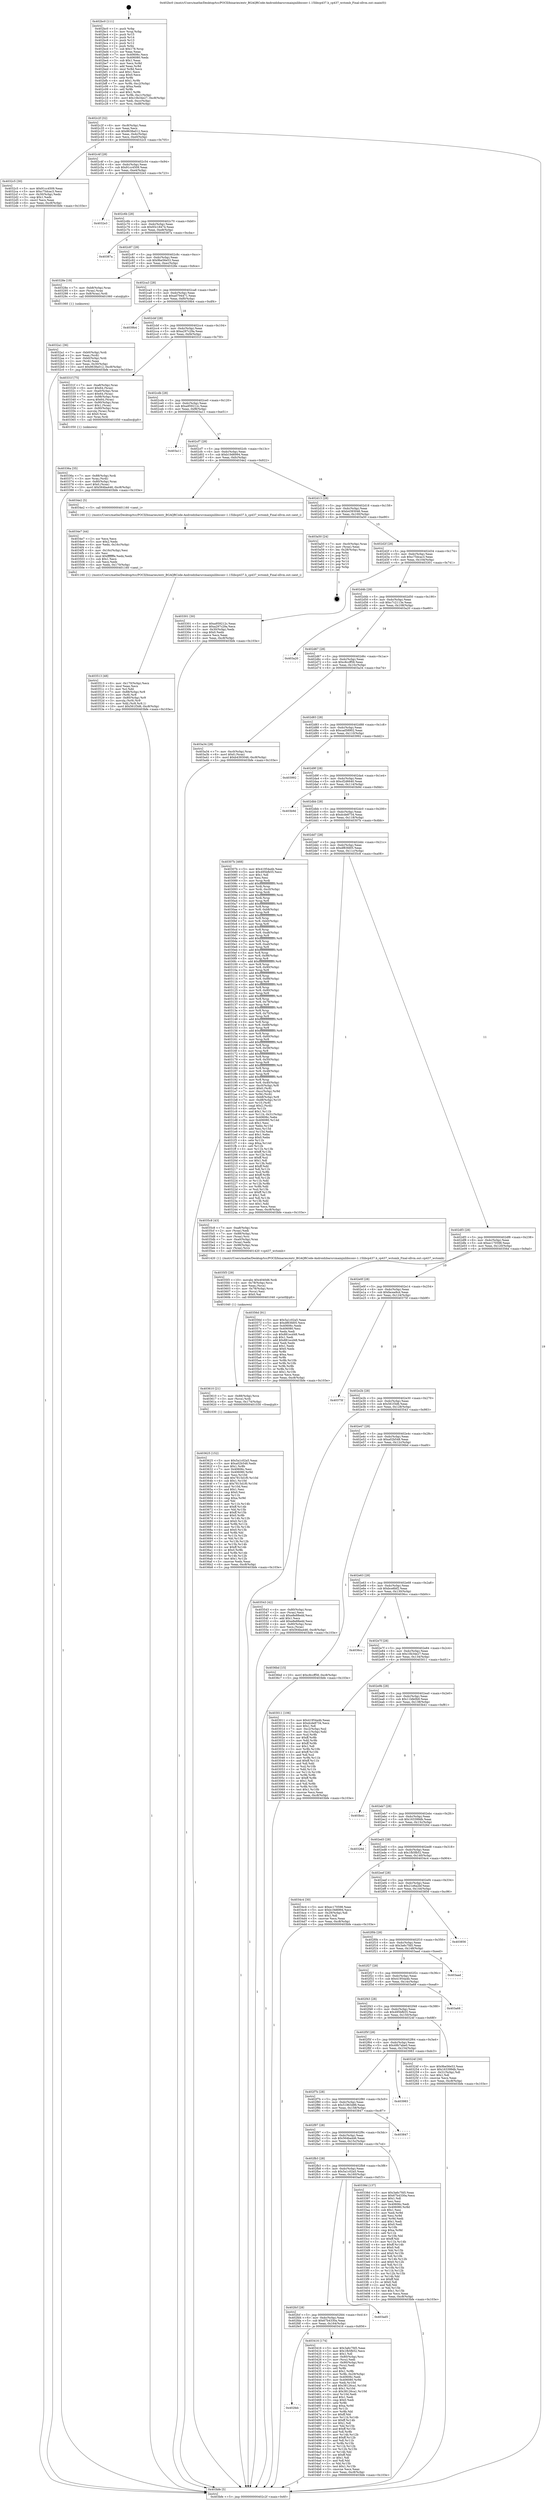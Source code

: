 digraph "0x402bc0" {
  label = "0x402bc0 (/mnt/c/Users/mathe/Desktop/tcc/POCII/binaries/extr_BGAQRCode-Androidzbarsrcmainjnilibiconv-1.15libcp437.h_cp437_wctomb_Final-ollvm.out::main(0))"
  labelloc = "t"
  node[shape=record]

  Entry [label="",width=0.3,height=0.3,shape=circle,fillcolor=black,style=filled]
  "0x402c2f" [label="{
     0x402c2f [32]\l
     | [instrs]\l
     &nbsp;&nbsp;0x402c2f \<+6\>: mov -0xc8(%rbp),%eax\l
     &nbsp;&nbsp;0x402c35 \<+2\>: mov %eax,%ecx\l
     &nbsp;&nbsp;0x402c37 \<+6\>: sub $0x8638a012,%ecx\l
     &nbsp;&nbsp;0x402c3d \<+6\>: mov %eax,-0xdc(%rbp)\l
     &nbsp;&nbsp;0x402c43 \<+6\>: mov %ecx,-0xe0(%rbp)\l
     &nbsp;&nbsp;0x402c49 \<+6\>: je 00000000004032c5 \<main+0x705\>\l
  }"]
  "0x4032c5" [label="{
     0x4032c5 [30]\l
     | [instrs]\l
     &nbsp;&nbsp;0x4032c5 \<+5\>: mov $0x91cc4509,%eax\l
     &nbsp;&nbsp;0x4032ca \<+5\>: mov $0xc75dcac3,%ecx\l
     &nbsp;&nbsp;0x4032cf \<+3\>: mov -0x30(%rbp),%edx\l
     &nbsp;&nbsp;0x4032d2 \<+3\>: cmp $0x1,%edx\l
     &nbsp;&nbsp;0x4032d5 \<+3\>: cmovl %ecx,%eax\l
     &nbsp;&nbsp;0x4032d8 \<+6\>: mov %eax,-0xc8(%rbp)\l
     &nbsp;&nbsp;0x4032de \<+5\>: jmp 0000000000403bfe \<main+0x103e\>\l
  }"]
  "0x402c4f" [label="{
     0x402c4f [28]\l
     | [instrs]\l
     &nbsp;&nbsp;0x402c4f \<+5\>: jmp 0000000000402c54 \<main+0x94\>\l
     &nbsp;&nbsp;0x402c54 \<+6\>: mov -0xdc(%rbp),%eax\l
     &nbsp;&nbsp;0x402c5a \<+5\>: sub $0x91cc4509,%eax\l
     &nbsp;&nbsp;0x402c5f \<+6\>: mov %eax,-0xe4(%rbp)\l
     &nbsp;&nbsp;0x402c65 \<+6\>: je 00000000004032e3 \<main+0x723\>\l
  }"]
  Exit [label="",width=0.3,height=0.3,shape=circle,fillcolor=black,style=filled,peripheries=2]
  "0x4032e3" [label="{
     0x4032e3\l
  }", style=dashed]
  "0x402c6b" [label="{
     0x402c6b [28]\l
     | [instrs]\l
     &nbsp;&nbsp;0x402c6b \<+5\>: jmp 0000000000402c70 \<main+0xb0\>\l
     &nbsp;&nbsp;0x402c70 \<+6\>: mov -0xdc(%rbp),%eax\l
     &nbsp;&nbsp;0x402c76 \<+5\>: sub $0x93c18474,%eax\l
     &nbsp;&nbsp;0x402c7b \<+6\>: mov %eax,-0xe8(%rbp)\l
     &nbsp;&nbsp;0x402c81 \<+6\>: je 000000000040387a \<main+0xcba\>\l
  }"]
  "0x403625" [label="{
     0x403625 [152]\l
     | [instrs]\l
     &nbsp;&nbsp;0x403625 \<+5\>: mov $0x5a1c02a5,%eax\l
     &nbsp;&nbsp;0x40362a \<+5\>: mov $0xa02b548,%edx\l
     &nbsp;&nbsp;0x40362f \<+3\>: mov $0x1,%r8b\l
     &nbsp;&nbsp;0x403632 \<+7\>: mov 0x40606c,%esi\l
     &nbsp;&nbsp;0x403639 \<+8\>: mov 0x406080,%r9d\l
     &nbsp;&nbsp;0x403641 \<+3\>: mov %esi,%r10d\l
     &nbsp;&nbsp;0x403644 \<+7\>: add $0x7815d1f0,%r10d\l
     &nbsp;&nbsp;0x40364b \<+4\>: sub $0x1,%r10d\l
     &nbsp;&nbsp;0x40364f \<+7\>: sub $0x7815d1f0,%r10d\l
     &nbsp;&nbsp;0x403656 \<+4\>: imul %r10d,%esi\l
     &nbsp;&nbsp;0x40365a \<+3\>: and $0x1,%esi\l
     &nbsp;&nbsp;0x40365d \<+3\>: cmp $0x0,%esi\l
     &nbsp;&nbsp;0x403660 \<+4\>: sete %r11b\l
     &nbsp;&nbsp;0x403664 \<+4\>: cmp $0xa,%r9d\l
     &nbsp;&nbsp;0x403668 \<+3\>: setl %bl\l
     &nbsp;&nbsp;0x40366b \<+3\>: mov %r11b,%r14b\l
     &nbsp;&nbsp;0x40366e \<+4\>: xor $0xff,%r14b\l
     &nbsp;&nbsp;0x403672 \<+3\>: mov %bl,%r15b\l
     &nbsp;&nbsp;0x403675 \<+4\>: xor $0xff,%r15b\l
     &nbsp;&nbsp;0x403679 \<+4\>: xor $0x0,%r8b\l
     &nbsp;&nbsp;0x40367d \<+3\>: mov %r14b,%r12b\l
     &nbsp;&nbsp;0x403680 \<+4\>: and $0x0,%r12b\l
     &nbsp;&nbsp;0x403684 \<+3\>: and %r8b,%r11b\l
     &nbsp;&nbsp;0x403687 \<+3\>: mov %r15b,%r13b\l
     &nbsp;&nbsp;0x40368a \<+4\>: and $0x0,%r13b\l
     &nbsp;&nbsp;0x40368e \<+3\>: and %r8b,%bl\l
     &nbsp;&nbsp;0x403691 \<+3\>: or %r11b,%r12b\l
     &nbsp;&nbsp;0x403694 \<+3\>: or %bl,%r13b\l
     &nbsp;&nbsp;0x403697 \<+3\>: xor %r13b,%r12b\l
     &nbsp;&nbsp;0x40369a \<+3\>: or %r15b,%r14b\l
     &nbsp;&nbsp;0x40369d \<+4\>: xor $0xff,%r14b\l
     &nbsp;&nbsp;0x4036a1 \<+4\>: or $0x0,%r8b\l
     &nbsp;&nbsp;0x4036a5 \<+3\>: and %r8b,%r14b\l
     &nbsp;&nbsp;0x4036a8 \<+3\>: or %r14b,%r12b\l
     &nbsp;&nbsp;0x4036ab \<+4\>: test $0x1,%r12b\l
     &nbsp;&nbsp;0x4036af \<+3\>: cmovne %edx,%eax\l
     &nbsp;&nbsp;0x4036b2 \<+6\>: mov %eax,-0xc8(%rbp)\l
     &nbsp;&nbsp;0x4036b8 \<+5\>: jmp 0000000000403bfe \<main+0x103e\>\l
  }"]
  "0x40387a" [label="{
     0x40387a\l
  }", style=dashed]
  "0x402c87" [label="{
     0x402c87 [28]\l
     | [instrs]\l
     &nbsp;&nbsp;0x402c87 \<+5\>: jmp 0000000000402c8c \<main+0xcc\>\l
     &nbsp;&nbsp;0x402c8c \<+6\>: mov -0xdc(%rbp),%eax\l
     &nbsp;&nbsp;0x402c92 \<+5\>: sub $0x9be56e53,%eax\l
     &nbsp;&nbsp;0x402c97 \<+6\>: mov %eax,-0xec(%rbp)\l
     &nbsp;&nbsp;0x402c9d \<+6\>: je 000000000040328e \<main+0x6ce\>\l
  }"]
  "0x403610" [label="{
     0x403610 [21]\l
     | [instrs]\l
     &nbsp;&nbsp;0x403610 \<+7\>: mov -0x88(%rbp),%rcx\l
     &nbsp;&nbsp;0x403617 \<+3\>: mov (%rcx),%rdi\l
     &nbsp;&nbsp;0x40361a \<+6\>: mov %eax,-0x174(%rbp)\l
     &nbsp;&nbsp;0x403620 \<+5\>: call 0000000000401030 \<free@plt\>\l
     | [calls]\l
     &nbsp;&nbsp;0x401030 \{1\} (unknown)\l
  }"]
  "0x40328e" [label="{
     0x40328e [19]\l
     | [instrs]\l
     &nbsp;&nbsp;0x40328e \<+7\>: mov -0xb8(%rbp),%rax\l
     &nbsp;&nbsp;0x403295 \<+3\>: mov (%rax),%rax\l
     &nbsp;&nbsp;0x403298 \<+4\>: mov 0x8(%rax),%rdi\l
     &nbsp;&nbsp;0x40329c \<+5\>: call 0000000000401060 \<atoi@plt\>\l
     | [calls]\l
     &nbsp;&nbsp;0x401060 \{1\} (unknown)\l
  }"]
  "0x402ca3" [label="{
     0x402ca3 [28]\l
     | [instrs]\l
     &nbsp;&nbsp;0x402ca3 \<+5\>: jmp 0000000000402ca8 \<main+0xe8\>\l
     &nbsp;&nbsp;0x402ca8 \<+6\>: mov -0xdc(%rbp),%eax\l
     &nbsp;&nbsp;0x402cae \<+5\>: sub $0xa0794471,%eax\l
     &nbsp;&nbsp;0x402cb3 \<+6\>: mov %eax,-0xf0(%rbp)\l
     &nbsp;&nbsp;0x402cb9 \<+6\>: je 00000000004039b4 \<main+0xdf4\>\l
  }"]
  "0x4035f3" [label="{
     0x4035f3 [29]\l
     | [instrs]\l
     &nbsp;&nbsp;0x4035f3 \<+10\>: movabs $0x4040d6,%rdi\l
     &nbsp;&nbsp;0x4035fd \<+4\>: mov -0x78(%rbp),%rcx\l
     &nbsp;&nbsp;0x403601 \<+2\>: mov %eax,(%rcx)\l
     &nbsp;&nbsp;0x403603 \<+4\>: mov -0x78(%rbp),%rcx\l
     &nbsp;&nbsp;0x403607 \<+2\>: mov (%rcx),%esi\l
     &nbsp;&nbsp;0x403609 \<+2\>: mov $0x0,%al\l
     &nbsp;&nbsp;0x40360b \<+5\>: call 0000000000401040 \<printf@plt\>\l
     | [calls]\l
     &nbsp;&nbsp;0x401040 \{1\} (unknown)\l
  }"]
  "0x4039b4" [label="{
     0x4039b4\l
  }", style=dashed]
  "0x402cbf" [label="{
     0x402cbf [28]\l
     | [instrs]\l
     &nbsp;&nbsp;0x402cbf \<+5\>: jmp 0000000000402cc4 \<main+0x104\>\l
     &nbsp;&nbsp;0x402cc4 \<+6\>: mov -0xdc(%rbp),%eax\l
     &nbsp;&nbsp;0x402cca \<+5\>: sub $0xa297c29a,%eax\l
     &nbsp;&nbsp;0x402ccf \<+6\>: mov %eax,-0xf4(%rbp)\l
     &nbsp;&nbsp;0x402cd5 \<+6\>: je 000000000040331f \<main+0x75f\>\l
  }"]
  "0x403513" [label="{
     0x403513 [48]\l
     | [instrs]\l
     &nbsp;&nbsp;0x403513 \<+6\>: mov -0x170(%rbp),%ecx\l
     &nbsp;&nbsp;0x403519 \<+3\>: imul %eax,%ecx\l
     &nbsp;&nbsp;0x40351c \<+3\>: mov %cl,%dil\l
     &nbsp;&nbsp;0x40351f \<+7\>: mov -0x88(%rbp),%r8\l
     &nbsp;&nbsp;0x403526 \<+3\>: mov (%r8),%r8\l
     &nbsp;&nbsp;0x403529 \<+4\>: mov -0x80(%rbp),%r9\l
     &nbsp;&nbsp;0x40352d \<+3\>: movslq (%r9),%r9\l
     &nbsp;&nbsp;0x403530 \<+4\>: mov %dil,(%r8,%r9,1)\l
     &nbsp;&nbsp;0x403534 \<+10\>: movl $0x561f3d6,-0xc8(%rbp)\l
     &nbsp;&nbsp;0x40353e \<+5\>: jmp 0000000000403bfe \<main+0x103e\>\l
  }"]
  "0x40331f" [label="{
     0x40331f [75]\l
     | [instrs]\l
     &nbsp;&nbsp;0x40331f \<+7\>: mov -0xa8(%rbp),%rax\l
     &nbsp;&nbsp;0x403326 \<+6\>: movl $0x64,(%rax)\l
     &nbsp;&nbsp;0x40332c \<+7\>: mov -0xa0(%rbp),%rax\l
     &nbsp;&nbsp;0x403333 \<+6\>: movl $0x64,(%rax)\l
     &nbsp;&nbsp;0x403339 \<+7\>: mov -0x98(%rbp),%rax\l
     &nbsp;&nbsp;0x403340 \<+7\>: movq $0x64,(%rax)\l
     &nbsp;&nbsp;0x403347 \<+7\>: mov -0x90(%rbp),%rax\l
     &nbsp;&nbsp;0x40334e \<+6\>: movl $0x1,(%rax)\l
     &nbsp;&nbsp;0x403354 \<+7\>: mov -0x90(%rbp),%rax\l
     &nbsp;&nbsp;0x40335b \<+3\>: movslq (%rax),%rax\l
     &nbsp;&nbsp;0x40335e \<+4\>: shl $0x0,%rax\l
     &nbsp;&nbsp;0x403362 \<+3\>: mov %rax,%rdi\l
     &nbsp;&nbsp;0x403365 \<+5\>: call 0000000000401050 \<malloc@plt\>\l
     | [calls]\l
     &nbsp;&nbsp;0x401050 \{1\} (unknown)\l
  }"]
  "0x402cdb" [label="{
     0x402cdb [28]\l
     | [instrs]\l
     &nbsp;&nbsp;0x402cdb \<+5\>: jmp 0000000000402ce0 \<main+0x120\>\l
     &nbsp;&nbsp;0x402ce0 \<+6\>: mov -0xdc(%rbp),%eax\l
     &nbsp;&nbsp;0x402ce6 \<+5\>: sub $0xa959212c,%eax\l
     &nbsp;&nbsp;0x402ceb \<+6\>: mov %eax,-0xf8(%rbp)\l
     &nbsp;&nbsp;0x402cf1 \<+6\>: je 0000000000403a11 \<main+0xe51\>\l
  }"]
  "0x4034e7" [label="{
     0x4034e7 [44]\l
     | [instrs]\l
     &nbsp;&nbsp;0x4034e7 \<+2\>: xor %ecx,%ecx\l
     &nbsp;&nbsp;0x4034e9 \<+5\>: mov $0x2,%edx\l
     &nbsp;&nbsp;0x4034ee \<+6\>: mov %edx,-0x16c(%rbp)\l
     &nbsp;&nbsp;0x4034f4 \<+1\>: cltd\l
     &nbsp;&nbsp;0x4034f5 \<+6\>: mov -0x16c(%rbp),%esi\l
     &nbsp;&nbsp;0x4034fb \<+2\>: idiv %esi\l
     &nbsp;&nbsp;0x4034fd \<+6\>: imul $0xfffffffe,%edx,%edx\l
     &nbsp;&nbsp;0x403503 \<+3\>: sub $0x1,%ecx\l
     &nbsp;&nbsp;0x403506 \<+2\>: sub %ecx,%edx\l
     &nbsp;&nbsp;0x403508 \<+6\>: mov %edx,-0x170(%rbp)\l
     &nbsp;&nbsp;0x40350e \<+5\>: call 0000000000401160 \<next_i\>\l
     | [calls]\l
     &nbsp;&nbsp;0x401160 \{1\} (/mnt/c/Users/mathe/Desktop/tcc/POCII/binaries/extr_BGAQRCode-Androidzbarsrcmainjnilibiconv-1.15libcp437.h_cp437_wctomb_Final-ollvm.out::next_i)\l
  }"]
  "0x403a11" [label="{
     0x403a11\l
  }", style=dashed]
  "0x402cf7" [label="{
     0x402cf7 [28]\l
     | [instrs]\l
     &nbsp;&nbsp;0x402cf7 \<+5\>: jmp 0000000000402cfc \<main+0x13c\>\l
     &nbsp;&nbsp;0x402cfc \<+6\>: mov -0xdc(%rbp),%eax\l
     &nbsp;&nbsp;0x402d02 \<+5\>: sub $0xb19d6994,%eax\l
     &nbsp;&nbsp;0x402d07 \<+6\>: mov %eax,-0xfc(%rbp)\l
     &nbsp;&nbsp;0x402d0d \<+6\>: je 00000000004034e2 \<main+0x922\>\l
  }"]
  "0x402feb" [label="{
     0x402feb\l
  }", style=dashed]
  "0x4034e2" [label="{
     0x4034e2 [5]\l
     | [instrs]\l
     &nbsp;&nbsp;0x4034e2 \<+5\>: call 0000000000401160 \<next_i\>\l
     | [calls]\l
     &nbsp;&nbsp;0x401160 \{1\} (/mnt/c/Users/mathe/Desktop/tcc/POCII/binaries/extr_BGAQRCode-Androidzbarsrcmainjnilibiconv-1.15libcp437.h_cp437_wctomb_Final-ollvm.out::next_i)\l
  }"]
  "0x402d13" [label="{
     0x402d13 [28]\l
     | [instrs]\l
     &nbsp;&nbsp;0x402d13 \<+5\>: jmp 0000000000402d18 \<main+0x158\>\l
     &nbsp;&nbsp;0x402d18 \<+6\>: mov -0xdc(%rbp),%eax\l
     &nbsp;&nbsp;0x402d1e \<+5\>: sub $0xb4393046,%eax\l
     &nbsp;&nbsp;0x402d23 \<+6\>: mov %eax,-0x100(%rbp)\l
     &nbsp;&nbsp;0x402d29 \<+6\>: je 0000000000403a50 \<main+0xe90\>\l
  }"]
  "0x403416" [label="{
     0x403416 [174]\l
     | [instrs]\l
     &nbsp;&nbsp;0x403416 \<+5\>: mov $0x3a6c7fd5,%eax\l
     &nbsp;&nbsp;0x40341b \<+5\>: mov $0x1fb5fb52,%ecx\l
     &nbsp;&nbsp;0x403420 \<+2\>: mov $0x1,%dl\l
     &nbsp;&nbsp;0x403422 \<+4\>: mov -0x80(%rbp),%rsi\l
     &nbsp;&nbsp;0x403426 \<+2\>: mov (%rsi),%edi\l
     &nbsp;&nbsp;0x403428 \<+7\>: mov -0x90(%rbp),%rsi\l
     &nbsp;&nbsp;0x40342f \<+2\>: cmp (%rsi),%edi\l
     &nbsp;&nbsp;0x403431 \<+4\>: setl %r8b\l
     &nbsp;&nbsp;0x403435 \<+4\>: and $0x1,%r8b\l
     &nbsp;&nbsp;0x403439 \<+4\>: mov %r8b,-0x29(%rbp)\l
     &nbsp;&nbsp;0x40343d \<+7\>: mov 0x40606c,%edi\l
     &nbsp;&nbsp;0x403444 \<+8\>: mov 0x406080,%r9d\l
     &nbsp;&nbsp;0x40344c \<+3\>: mov %edi,%r10d\l
     &nbsp;&nbsp;0x40344f \<+7\>: add $0x38126ca1,%r10d\l
     &nbsp;&nbsp;0x403456 \<+4\>: sub $0x1,%r10d\l
     &nbsp;&nbsp;0x40345a \<+7\>: sub $0x38126ca1,%r10d\l
     &nbsp;&nbsp;0x403461 \<+4\>: imul %r10d,%edi\l
     &nbsp;&nbsp;0x403465 \<+3\>: and $0x1,%edi\l
     &nbsp;&nbsp;0x403468 \<+3\>: cmp $0x0,%edi\l
     &nbsp;&nbsp;0x40346b \<+4\>: sete %r8b\l
     &nbsp;&nbsp;0x40346f \<+4\>: cmp $0xa,%r9d\l
     &nbsp;&nbsp;0x403473 \<+4\>: setl %r11b\l
     &nbsp;&nbsp;0x403477 \<+3\>: mov %r8b,%bl\l
     &nbsp;&nbsp;0x40347a \<+3\>: xor $0xff,%bl\l
     &nbsp;&nbsp;0x40347d \<+3\>: mov %r11b,%r14b\l
     &nbsp;&nbsp;0x403480 \<+4\>: xor $0xff,%r14b\l
     &nbsp;&nbsp;0x403484 \<+3\>: xor $0x1,%dl\l
     &nbsp;&nbsp;0x403487 \<+3\>: mov %bl,%r15b\l
     &nbsp;&nbsp;0x40348a \<+4\>: and $0xff,%r15b\l
     &nbsp;&nbsp;0x40348e \<+3\>: and %dl,%r8b\l
     &nbsp;&nbsp;0x403491 \<+3\>: mov %r14b,%r12b\l
     &nbsp;&nbsp;0x403494 \<+4\>: and $0xff,%r12b\l
     &nbsp;&nbsp;0x403498 \<+3\>: and %dl,%r11b\l
     &nbsp;&nbsp;0x40349b \<+3\>: or %r8b,%r15b\l
     &nbsp;&nbsp;0x40349e \<+3\>: or %r11b,%r12b\l
     &nbsp;&nbsp;0x4034a1 \<+3\>: xor %r12b,%r15b\l
     &nbsp;&nbsp;0x4034a4 \<+3\>: or %r14b,%bl\l
     &nbsp;&nbsp;0x4034a7 \<+3\>: xor $0xff,%bl\l
     &nbsp;&nbsp;0x4034aa \<+3\>: or $0x1,%dl\l
     &nbsp;&nbsp;0x4034ad \<+2\>: and %dl,%bl\l
     &nbsp;&nbsp;0x4034af \<+3\>: or %bl,%r15b\l
     &nbsp;&nbsp;0x4034b2 \<+4\>: test $0x1,%r15b\l
     &nbsp;&nbsp;0x4034b6 \<+3\>: cmovne %ecx,%eax\l
     &nbsp;&nbsp;0x4034b9 \<+6\>: mov %eax,-0xc8(%rbp)\l
     &nbsp;&nbsp;0x4034bf \<+5\>: jmp 0000000000403bfe \<main+0x103e\>\l
  }"]
  "0x403a50" [label="{
     0x403a50 [24]\l
     | [instrs]\l
     &nbsp;&nbsp;0x403a50 \<+7\>: mov -0xc0(%rbp),%rax\l
     &nbsp;&nbsp;0x403a57 \<+2\>: mov (%rax),%eax\l
     &nbsp;&nbsp;0x403a59 \<+4\>: lea -0x28(%rbp),%rsp\l
     &nbsp;&nbsp;0x403a5d \<+1\>: pop %rbx\l
     &nbsp;&nbsp;0x403a5e \<+2\>: pop %r12\l
     &nbsp;&nbsp;0x403a60 \<+2\>: pop %r13\l
     &nbsp;&nbsp;0x403a62 \<+2\>: pop %r14\l
     &nbsp;&nbsp;0x403a64 \<+2\>: pop %r15\l
     &nbsp;&nbsp;0x403a66 \<+1\>: pop %rbp\l
     &nbsp;&nbsp;0x403a67 \<+1\>: ret\l
  }"]
  "0x402d2f" [label="{
     0x402d2f [28]\l
     | [instrs]\l
     &nbsp;&nbsp;0x402d2f \<+5\>: jmp 0000000000402d34 \<main+0x174\>\l
     &nbsp;&nbsp;0x402d34 \<+6\>: mov -0xdc(%rbp),%eax\l
     &nbsp;&nbsp;0x402d3a \<+5\>: sub $0xc75dcac3,%eax\l
     &nbsp;&nbsp;0x402d3f \<+6\>: mov %eax,-0x104(%rbp)\l
     &nbsp;&nbsp;0x402d45 \<+6\>: je 0000000000403301 \<main+0x741\>\l
  }"]
  "0x402fcf" [label="{
     0x402fcf [28]\l
     | [instrs]\l
     &nbsp;&nbsp;0x402fcf \<+5\>: jmp 0000000000402fd4 \<main+0x414\>\l
     &nbsp;&nbsp;0x402fd4 \<+6\>: mov -0xdc(%rbp),%eax\l
     &nbsp;&nbsp;0x402fda \<+5\>: sub $0x67b4330a,%eax\l
     &nbsp;&nbsp;0x402fdf \<+6\>: mov %eax,-0x164(%rbp)\l
     &nbsp;&nbsp;0x402fe5 \<+6\>: je 0000000000403416 \<main+0x856\>\l
  }"]
  "0x403301" [label="{
     0x403301 [30]\l
     | [instrs]\l
     &nbsp;&nbsp;0x403301 \<+5\>: mov $0xa959212c,%eax\l
     &nbsp;&nbsp;0x403306 \<+5\>: mov $0xa297c29a,%ecx\l
     &nbsp;&nbsp;0x40330b \<+3\>: mov -0x30(%rbp),%edx\l
     &nbsp;&nbsp;0x40330e \<+3\>: cmp $0x0,%edx\l
     &nbsp;&nbsp;0x403311 \<+3\>: cmove %ecx,%eax\l
     &nbsp;&nbsp;0x403314 \<+6\>: mov %eax,-0xc8(%rbp)\l
     &nbsp;&nbsp;0x40331a \<+5\>: jmp 0000000000403bfe \<main+0x103e\>\l
  }"]
  "0x402d4b" [label="{
     0x402d4b [28]\l
     | [instrs]\l
     &nbsp;&nbsp;0x402d4b \<+5\>: jmp 0000000000402d50 \<main+0x190\>\l
     &nbsp;&nbsp;0x402d50 \<+6\>: mov -0xdc(%rbp),%eax\l
     &nbsp;&nbsp;0x402d56 \<+5\>: sub $0xc7c2113e,%eax\l
     &nbsp;&nbsp;0x402d5b \<+6\>: mov %eax,-0x108(%rbp)\l
     &nbsp;&nbsp;0x402d61 \<+6\>: je 0000000000403a20 \<main+0xe60\>\l
  }"]
  "0x403ad5" [label="{
     0x403ad5\l
  }", style=dashed]
  "0x403a20" [label="{
     0x403a20\l
  }", style=dashed]
  "0x402d67" [label="{
     0x402d67 [28]\l
     | [instrs]\l
     &nbsp;&nbsp;0x402d67 \<+5\>: jmp 0000000000402d6c \<main+0x1ac\>\l
     &nbsp;&nbsp;0x402d6c \<+6\>: mov -0xdc(%rbp),%eax\l
     &nbsp;&nbsp;0x402d72 \<+5\>: sub $0xc8ccff58,%eax\l
     &nbsp;&nbsp;0x402d77 \<+6\>: mov %eax,-0x10c(%rbp)\l
     &nbsp;&nbsp;0x402d7d \<+6\>: je 0000000000403a34 \<main+0xe74\>\l
  }"]
  "0x402fb3" [label="{
     0x402fb3 [28]\l
     | [instrs]\l
     &nbsp;&nbsp;0x402fb3 \<+5\>: jmp 0000000000402fb8 \<main+0x3f8\>\l
     &nbsp;&nbsp;0x402fb8 \<+6\>: mov -0xdc(%rbp),%eax\l
     &nbsp;&nbsp;0x402fbe \<+5\>: sub $0x5a1c02a5,%eax\l
     &nbsp;&nbsp;0x402fc3 \<+6\>: mov %eax,-0x160(%rbp)\l
     &nbsp;&nbsp;0x402fc9 \<+6\>: je 0000000000403ad5 \<main+0xf15\>\l
  }"]
  "0x403a34" [label="{
     0x403a34 [28]\l
     | [instrs]\l
     &nbsp;&nbsp;0x403a34 \<+7\>: mov -0xc0(%rbp),%rax\l
     &nbsp;&nbsp;0x403a3b \<+6\>: movl $0x0,(%rax)\l
     &nbsp;&nbsp;0x403a41 \<+10\>: movl $0xb4393046,-0xc8(%rbp)\l
     &nbsp;&nbsp;0x403a4b \<+5\>: jmp 0000000000403bfe \<main+0x103e\>\l
  }"]
  "0x402d83" [label="{
     0x402d83 [28]\l
     | [instrs]\l
     &nbsp;&nbsp;0x402d83 \<+5\>: jmp 0000000000402d88 \<main+0x1c8\>\l
     &nbsp;&nbsp;0x402d88 \<+6\>: mov -0xdc(%rbp),%eax\l
     &nbsp;&nbsp;0x402d8e \<+5\>: sub $0xcad58902,%eax\l
     &nbsp;&nbsp;0x402d93 \<+6\>: mov %eax,-0x110(%rbp)\l
     &nbsp;&nbsp;0x402d99 \<+6\>: je 0000000000403992 \<main+0xdd2\>\l
  }"]
  "0x40338d" [label="{
     0x40338d [137]\l
     | [instrs]\l
     &nbsp;&nbsp;0x40338d \<+5\>: mov $0x3a6c7fd5,%eax\l
     &nbsp;&nbsp;0x403392 \<+5\>: mov $0x67b4330a,%ecx\l
     &nbsp;&nbsp;0x403397 \<+2\>: mov $0x1,%dl\l
     &nbsp;&nbsp;0x403399 \<+2\>: xor %esi,%esi\l
     &nbsp;&nbsp;0x40339b \<+7\>: mov 0x40606c,%edi\l
     &nbsp;&nbsp;0x4033a2 \<+8\>: mov 0x406080,%r8d\l
     &nbsp;&nbsp;0x4033aa \<+3\>: sub $0x1,%esi\l
     &nbsp;&nbsp;0x4033ad \<+3\>: mov %edi,%r9d\l
     &nbsp;&nbsp;0x4033b0 \<+3\>: add %esi,%r9d\l
     &nbsp;&nbsp;0x4033b3 \<+4\>: imul %r9d,%edi\l
     &nbsp;&nbsp;0x4033b7 \<+3\>: and $0x1,%edi\l
     &nbsp;&nbsp;0x4033ba \<+3\>: cmp $0x0,%edi\l
     &nbsp;&nbsp;0x4033bd \<+4\>: sete %r10b\l
     &nbsp;&nbsp;0x4033c1 \<+4\>: cmp $0xa,%r8d\l
     &nbsp;&nbsp;0x4033c5 \<+4\>: setl %r11b\l
     &nbsp;&nbsp;0x4033c9 \<+3\>: mov %r10b,%bl\l
     &nbsp;&nbsp;0x4033cc \<+3\>: xor $0xff,%bl\l
     &nbsp;&nbsp;0x4033cf \<+3\>: mov %r11b,%r14b\l
     &nbsp;&nbsp;0x4033d2 \<+4\>: xor $0xff,%r14b\l
     &nbsp;&nbsp;0x4033d6 \<+3\>: xor $0x0,%dl\l
     &nbsp;&nbsp;0x4033d9 \<+3\>: mov %bl,%r15b\l
     &nbsp;&nbsp;0x4033dc \<+4\>: and $0x0,%r15b\l
     &nbsp;&nbsp;0x4033e0 \<+3\>: and %dl,%r10b\l
     &nbsp;&nbsp;0x4033e3 \<+3\>: mov %r14b,%r12b\l
     &nbsp;&nbsp;0x4033e6 \<+4\>: and $0x0,%r12b\l
     &nbsp;&nbsp;0x4033ea \<+3\>: and %dl,%r11b\l
     &nbsp;&nbsp;0x4033ed \<+3\>: or %r10b,%r15b\l
     &nbsp;&nbsp;0x4033f0 \<+3\>: or %r11b,%r12b\l
     &nbsp;&nbsp;0x4033f3 \<+3\>: xor %r12b,%r15b\l
     &nbsp;&nbsp;0x4033f6 \<+3\>: or %r14b,%bl\l
     &nbsp;&nbsp;0x4033f9 \<+3\>: xor $0xff,%bl\l
     &nbsp;&nbsp;0x4033fc \<+3\>: or $0x0,%dl\l
     &nbsp;&nbsp;0x4033ff \<+2\>: and %dl,%bl\l
     &nbsp;&nbsp;0x403401 \<+3\>: or %bl,%r15b\l
     &nbsp;&nbsp;0x403404 \<+4\>: test $0x1,%r15b\l
     &nbsp;&nbsp;0x403408 \<+3\>: cmovne %ecx,%eax\l
     &nbsp;&nbsp;0x40340b \<+6\>: mov %eax,-0xc8(%rbp)\l
     &nbsp;&nbsp;0x403411 \<+5\>: jmp 0000000000403bfe \<main+0x103e\>\l
  }"]
  "0x403992" [label="{
     0x403992\l
  }", style=dashed]
  "0x402d9f" [label="{
     0x402d9f [28]\l
     | [instrs]\l
     &nbsp;&nbsp;0x402d9f \<+5\>: jmp 0000000000402da4 \<main+0x1e4\>\l
     &nbsp;&nbsp;0x402da4 \<+6\>: mov -0xdc(%rbp),%eax\l
     &nbsp;&nbsp;0x402daa \<+5\>: sub $0xcf2d6640,%eax\l
     &nbsp;&nbsp;0x402daf \<+6\>: mov %eax,-0x114(%rbp)\l
     &nbsp;&nbsp;0x402db5 \<+6\>: je 0000000000403b9d \<main+0xfdd\>\l
  }"]
  "0x402f97" [label="{
     0x402f97 [28]\l
     | [instrs]\l
     &nbsp;&nbsp;0x402f97 \<+5\>: jmp 0000000000402f9c \<main+0x3dc\>\l
     &nbsp;&nbsp;0x402f9c \<+6\>: mov -0xdc(%rbp),%eax\l
     &nbsp;&nbsp;0x402fa2 \<+5\>: sub $0x564ba446,%eax\l
     &nbsp;&nbsp;0x402fa7 \<+6\>: mov %eax,-0x15c(%rbp)\l
     &nbsp;&nbsp;0x402fad \<+6\>: je 000000000040338d \<main+0x7cd\>\l
  }"]
  "0x403b9d" [label="{
     0x403b9d\l
  }", style=dashed]
  "0x402dbb" [label="{
     0x402dbb [28]\l
     | [instrs]\l
     &nbsp;&nbsp;0x402dbb \<+5\>: jmp 0000000000402dc0 \<main+0x200\>\l
     &nbsp;&nbsp;0x402dc0 \<+6\>: mov -0xdc(%rbp),%eax\l
     &nbsp;&nbsp;0x402dc6 \<+5\>: sub $0xdcde8734,%eax\l
     &nbsp;&nbsp;0x402dcb \<+6\>: mov %eax,-0x118(%rbp)\l
     &nbsp;&nbsp;0x402dd1 \<+6\>: je 000000000040307b \<main+0x4bb\>\l
  }"]
  "0x403847" [label="{
     0x403847\l
  }", style=dashed]
  "0x40307b" [label="{
     0x40307b [468]\l
     | [instrs]\l
     &nbsp;&nbsp;0x40307b \<+5\>: mov $0x41954a4b,%eax\l
     &nbsp;&nbsp;0x403080 \<+5\>: mov $0x495bfb55,%ecx\l
     &nbsp;&nbsp;0x403085 \<+2\>: mov $0x1,%dl\l
     &nbsp;&nbsp;0x403087 \<+2\>: xor %esi,%esi\l
     &nbsp;&nbsp;0x403089 \<+3\>: mov %rsp,%rdi\l
     &nbsp;&nbsp;0x40308c \<+4\>: add $0xfffffffffffffff0,%rdi\l
     &nbsp;&nbsp;0x403090 \<+3\>: mov %rdi,%rsp\l
     &nbsp;&nbsp;0x403093 \<+7\>: mov %rdi,-0xc0(%rbp)\l
     &nbsp;&nbsp;0x40309a \<+3\>: mov %rsp,%rdi\l
     &nbsp;&nbsp;0x40309d \<+4\>: add $0xfffffffffffffff0,%rdi\l
     &nbsp;&nbsp;0x4030a1 \<+3\>: mov %rdi,%rsp\l
     &nbsp;&nbsp;0x4030a4 \<+3\>: mov %rsp,%r8\l
     &nbsp;&nbsp;0x4030a7 \<+4\>: add $0xfffffffffffffff0,%r8\l
     &nbsp;&nbsp;0x4030ab \<+3\>: mov %r8,%rsp\l
     &nbsp;&nbsp;0x4030ae \<+7\>: mov %r8,-0xb8(%rbp)\l
     &nbsp;&nbsp;0x4030b5 \<+3\>: mov %rsp,%r8\l
     &nbsp;&nbsp;0x4030b8 \<+4\>: add $0xfffffffffffffff0,%r8\l
     &nbsp;&nbsp;0x4030bc \<+3\>: mov %r8,%rsp\l
     &nbsp;&nbsp;0x4030bf \<+7\>: mov %r8,-0xb0(%rbp)\l
     &nbsp;&nbsp;0x4030c6 \<+3\>: mov %rsp,%r8\l
     &nbsp;&nbsp;0x4030c9 \<+4\>: add $0xfffffffffffffff0,%r8\l
     &nbsp;&nbsp;0x4030cd \<+3\>: mov %r8,%rsp\l
     &nbsp;&nbsp;0x4030d0 \<+7\>: mov %r8,-0xa8(%rbp)\l
     &nbsp;&nbsp;0x4030d7 \<+3\>: mov %rsp,%r8\l
     &nbsp;&nbsp;0x4030da \<+4\>: add $0xfffffffffffffff0,%r8\l
     &nbsp;&nbsp;0x4030de \<+3\>: mov %r8,%rsp\l
     &nbsp;&nbsp;0x4030e1 \<+7\>: mov %r8,-0xa0(%rbp)\l
     &nbsp;&nbsp;0x4030e8 \<+3\>: mov %rsp,%r8\l
     &nbsp;&nbsp;0x4030eb \<+4\>: add $0xfffffffffffffff0,%r8\l
     &nbsp;&nbsp;0x4030ef \<+3\>: mov %r8,%rsp\l
     &nbsp;&nbsp;0x4030f2 \<+7\>: mov %r8,-0x98(%rbp)\l
     &nbsp;&nbsp;0x4030f9 \<+3\>: mov %rsp,%r8\l
     &nbsp;&nbsp;0x4030fc \<+4\>: add $0xfffffffffffffff0,%r8\l
     &nbsp;&nbsp;0x403100 \<+3\>: mov %r8,%rsp\l
     &nbsp;&nbsp;0x403103 \<+7\>: mov %r8,-0x90(%rbp)\l
     &nbsp;&nbsp;0x40310a \<+3\>: mov %rsp,%r8\l
     &nbsp;&nbsp;0x40310d \<+4\>: add $0xfffffffffffffff0,%r8\l
     &nbsp;&nbsp;0x403111 \<+3\>: mov %r8,%rsp\l
     &nbsp;&nbsp;0x403114 \<+7\>: mov %r8,-0x88(%rbp)\l
     &nbsp;&nbsp;0x40311b \<+3\>: mov %rsp,%r8\l
     &nbsp;&nbsp;0x40311e \<+4\>: add $0xfffffffffffffff0,%r8\l
     &nbsp;&nbsp;0x403122 \<+3\>: mov %r8,%rsp\l
     &nbsp;&nbsp;0x403125 \<+4\>: mov %r8,-0x80(%rbp)\l
     &nbsp;&nbsp;0x403129 \<+3\>: mov %rsp,%r8\l
     &nbsp;&nbsp;0x40312c \<+4\>: add $0xfffffffffffffff0,%r8\l
     &nbsp;&nbsp;0x403130 \<+3\>: mov %r8,%rsp\l
     &nbsp;&nbsp;0x403133 \<+4\>: mov %r8,-0x78(%rbp)\l
     &nbsp;&nbsp;0x403137 \<+3\>: mov %rsp,%r8\l
     &nbsp;&nbsp;0x40313a \<+4\>: add $0xfffffffffffffff0,%r8\l
     &nbsp;&nbsp;0x40313e \<+3\>: mov %r8,%rsp\l
     &nbsp;&nbsp;0x403141 \<+4\>: mov %r8,-0x70(%rbp)\l
     &nbsp;&nbsp;0x403145 \<+3\>: mov %rsp,%r8\l
     &nbsp;&nbsp;0x403148 \<+4\>: add $0xfffffffffffffff0,%r8\l
     &nbsp;&nbsp;0x40314c \<+3\>: mov %r8,%rsp\l
     &nbsp;&nbsp;0x40314f \<+4\>: mov %r8,-0x68(%rbp)\l
     &nbsp;&nbsp;0x403153 \<+3\>: mov %rsp,%r8\l
     &nbsp;&nbsp;0x403156 \<+4\>: add $0xfffffffffffffff0,%r8\l
     &nbsp;&nbsp;0x40315a \<+3\>: mov %r8,%rsp\l
     &nbsp;&nbsp;0x40315d \<+4\>: mov %r8,-0x60(%rbp)\l
     &nbsp;&nbsp;0x403161 \<+3\>: mov %rsp,%r8\l
     &nbsp;&nbsp;0x403164 \<+4\>: add $0xfffffffffffffff0,%r8\l
     &nbsp;&nbsp;0x403168 \<+3\>: mov %r8,%rsp\l
     &nbsp;&nbsp;0x40316b \<+4\>: mov %r8,-0x58(%rbp)\l
     &nbsp;&nbsp;0x40316f \<+3\>: mov %rsp,%r8\l
     &nbsp;&nbsp;0x403172 \<+4\>: add $0xfffffffffffffff0,%r8\l
     &nbsp;&nbsp;0x403176 \<+3\>: mov %r8,%rsp\l
     &nbsp;&nbsp;0x403179 \<+4\>: mov %r8,-0x50(%rbp)\l
     &nbsp;&nbsp;0x40317d \<+3\>: mov %rsp,%r8\l
     &nbsp;&nbsp;0x403180 \<+4\>: add $0xfffffffffffffff0,%r8\l
     &nbsp;&nbsp;0x403184 \<+3\>: mov %r8,%rsp\l
     &nbsp;&nbsp;0x403187 \<+4\>: mov %r8,-0x48(%rbp)\l
     &nbsp;&nbsp;0x40318b \<+3\>: mov %rsp,%r8\l
     &nbsp;&nbsp;0x40318e \<+4\>: add $0xfffffffffffffff0,%r8\l
     &nbsp;&nbsp;0x403192 \<+3\>: mov %r8,%rsp\l
     &nbsp;&nbsp;0x403195 \<+4\>: mov %r8,-0x40(%rbp)\l
     &nbsp;&nbsp;0x403199 \<+7\>: mov -0xc0(%rbp),%r8\l
     &nbsp;&nbsp;0x4031a0 \<+7\>: movl $0x0,(%r8)\l
     &nbsp;&nbsp;0x4031a7 \<+7\>: mov -0xcc(%rbp),%r9d\l
     &nbsp;&nbsp;0x4031ae \<+3\>: mov %r9d,(%rdi)\l
     &nbsp;&nbsp;0x4031b1 \<+7\>: mov -0xb8(%rbp),%r8\l
     &nbsp;&nbsp;0x4031b8 \<+7\>: mov -0xd8(%rbp),%r10\l
     &nbsp;&nbsp;0x4031bf \<+3\>: mov %r10,(%r8)\l
     &nbsp;&nbsp;0x4031c2 \<+3\>: cmpl $0x2,(%rdi)\l
     &nbsp;&nbsp;0x4031c5 \<+4\>: setne %r11b\l
     &nbsp;&nbsp;0x4031c9 \<+4\>: and $0x1,%r11b\l
     &nbsp;&nbsp;0x4031cd \<+4\>: mov %r11b,-0x31(%rbp)\l
     &nbsp;&nbsp;0x4031d1 \<+7\>: mov 0x40606c,%ebx\l
     &nbsp;&nbsp;0x4031d8 \<+8\>: mov 0x406080,%r14d\l
     &nbsp;&nbsp;0x4031e0 \<+3\>: sub $0x1,%esi\l
     &nbsp;&nbsp;0x4031e3 \<+3\>: mov %ebx,%r15d\l
     &nbsp;&nbsp;0x4031e6 \<+3\>: add %esi,%r15d\l
     &nbsp;&nbsp;0x4031e9 \<+4\>: imul %r15d,%ebx\l
     &nbsp;&nbsp;0x4031ed \<+3\>: and $0x1,%ebx\l
     &nbsp;&nbsp;0x4031f0 \<+3\>: cmp $0x0,%ebx\l
     &nbsp;&nbsp;0x4031f3 \<+4\>: sete %r11b\l
     &nbsp;&nbsp;0x4031f7 \<+4\>: cmp $0xa,%r14d\l
     &nbsp;&nbsp;0x4031fb \<+4\>: setl %r12b\l
     &nbsp;&nbsp;0x4031ff \<+3\>: mov %r11b,%r13b\l
     &nbsp;&nbsp;0x403202 \<+4\>: xor $0xff,%r13b\l
     &nbsp;&nbsp;0x403206 \<+3\>: mov %r12b,%sil\l
     &nbsp;&nbsp;0x403209 \<+4\>: xor $0xff,%sil\l
     &nbsp;&nbsp;0x40320d \<+3\>: xor $0x1,%dl\l
     &nbsp;&nbsp;0x403210 \<+3\>: mov %r13b,%dil\l
     &nbsp;&nbsp;0x403213 \<+4\>: and $0xff,%dil\l
     &nbsp;&nbsp;0x403217 \<+3\>: and %dl,%r11b\l
     &nbsp;&nbsp;0x40321a \<+3\>: mov %sil,%r8b\l
     &nbsp;&nbsp;0x40321d \<+4\>: and $0xff,%r8b\l
     &nbsp;&nbsp;0x403221 \<+3\>: and %dl,%r12b\l
     &nbsp;&nbsp;0x403224 \<+3\>: or %r11b,%dil\l
     &nbsp;&nbsp;0x403227 \<+3\>: or %r12b,%r8b\l
     &nbsp;&nbsp;0x40322a \<+3\>: xor %r8b,%dil\l
     &nbsp;&nbsp;0x40322d \<+3\>: or %sil,%r13b\l
     &nbsp;&nbsp;0x403230 \<+4\>: xor $0xff,%r13b\l
     &nbsp;&nbsp;0x403234 \<+3\>: or $0x1,%dl\l
     &nbsp;&nbsp;0x403237 \<+3\>: and %dl,%r13b\l
     &nbsp;&nbsp;0x40323a \<+3\>: or %r13b,%dil\l
     &nbsp;&nbsp;0x40323d \<+4\>: test $0x1,%dil\l
     &nbsp;&nbsp;0x403241 \<+3\>: cmovne %ecx,%eax\l
     &nbsp;&nbsp;0x403244 \<+6\>: mov %eax,-0xc8(%rbp)\l
     &nbsp;&nbsp;0x40324a \<+5\>: jmp 0000000000403bfe \<main+0x103e\>\l
  }"]
  "0x402dd7" [label="{
     0x402dd7 [28]\l
     | [instrs]\l
     &nbsp;&nbsp;0x402dd7 \<+5\>: jmp 0000000000402ddc \<main+0x21c\>\l
     &nbsp;&nbsp;0x402ddc \<+6\>: mov -0xdc(%rbp),%eax\l
     &nbsp;&nbsp;0x402de2 \<+5\>: sub $0xdf83fd05,%eax\l
     &nbsp;&nbsp;0x402de7 \<+6\>: mov %eax,-0x11c(%rbp)\l
     &nbsp;&nbsp;0x402ded \<+6\>: je 00000000004035c8 \<main+0xa08\>\l
  }"]
  "0x402f7b" [label="{
     0x402f7b [28]\l
     | [instrs]\l
     &nbsp;&nbsp;0x402f7b \<+5\>: jmp 0000000000402f80 \<main+0x3c0\>\l
     &nbsp;&nbsp;0x402f80 \<+6\>: mov -0xdc(%rbp),%eax\l
     &nbsp;&nbsp;0x402f86 \<+5\>: sub $0x51863d86,%eax\l
     &nbsp;&nbsp;0x402f8b \<+6\>: mov %eax,-0x158(%rbp)\l
     &nbsp;&nbsp;0x402f91 \<+6\>: je 0000000000403847 \<main+0xc87\>\l
  }"]
  "0x4035c8" [label="{
     0x4035c8 [43]\l
     | [instrs]\l
     &nbsp;&nbsp;0x4035c8 \<+7\>: mov -0xa8(%rbp),%rax\l
     &nbsp;&nbsp;0x4035cf \<+2\>: mov (%rax),%edi\l
     &nbsp;&nbsp;0x4035d1 \<+7\>: mov -0x88(%rbp),%rax\l
     &nbsp;&nbsp;0x4035d8 \<+3\>: mov (%rax),%rsi\l
     &nbsp;&nbsp;0x4035db \<+7\>: mov -0xa0(%rbp),%rax\l
     &nbsp;&nbsp;0x4035e2 \<+2\>: mov (%rax),%edx\l
     &nbsp;&nbsp;0x4035e4 \<+7\>: mov -0x98(%rbp),%rax\l
     &nbsp;&nbsp;0x4035eb \<+3\>: mov (%rax),%rcx\l
     &nbsp;&nbsp;0x4035ee \<+5\>: call 0000000000401420 \<cp437_wctomb\>\l
     | [calls]\l
     &nbsp;&nbsp;0x401420 \{1\} (/mnt/c/Users/mathe/Desktop/tcc/POCII/binaries/extr_BGAQRCode-Androidzbarsrcmainjnilibiconv-1.15libcp437.h_cp437_wctomb_Final-ollvm.out::cp437_wctomb)\l
  }"]
  "0x402df3" [label="{
     0x402df3 [28]\l
     | [instrs]\l
     &nbsp;&nbsp;0x402df3 \<+5\>: jmp 0000000000402df8 \<main+0x238\>\l
     &nbsp;&nbsp;0x402df8 \<+6\>: mov -0xdc(%rbp),%eax\l
     &nbsp;&nbsp;0x402dfe \<+5\>: sub $0xec170598,%eax\l
     &nbsp;&nbsp;0x402e03 \<+6\>: mov %eax,-0x120(%rbp)\l
     &nbsp;&nbsp;0x402e09 \<+6\>: je 000000000040356d \<main+0x9ad\>\l
  }"]
  "0x403983" [label="{
     0x403983\l
  }", style=dashed]
  "0x40356d" [label="{
     0x40356d [91]\l
     | [instrs]\l
     &nbsp;&nbsp;0x40356d \<+5\>: mov $0x5a1c02a5,%eax\l
     &nbsp;&nbsp;0x403572 \<+5\>: mov $0xdf83fd05,%ecx\l
     &nbsp;&nbsp;0x403577 \<+7\>: mov 0x40606c,%edx\l
     &nbsp;&nbsp;0x40357e \<+7\>: mov 0x406080,%esi\l
     &nbsp;&nbsp;0x403585 \<+2\>: mov %edx,%edi\l
     &nbsp;&nbsp;0x403587 \<+6\>: sub $0x881ecd48,%edi\l
     &nbsp;&nbsp;0x40358d \<+3\>: sub $0x1,%edi\l
     &nbsp;&nbsp;0x403590 \<+6\>: add $0x881ecd48,%edi\l
     &nbsp;&nbsp;0x403596 \<+3\>: imul %edi,%edx\l
     &nbsp;&nbsp;0x403599 \<+3\>: and $0x1,%edx\l
     &nbsp;&nbsp;0x40359c \<+3\>: cmp $0x0,%edx\l
     &nbsp;&nbsp;0x40359f \<+4\>: sete %r8b\l
     &nbsp;&nbsp;0x4035a3 \<+3\>: cmp $0xa,%esi\l
     &nbsp;&nbsp;0x4035a6 \<+4\>: setl %r9b\l
     &nbsp;&nbsp;0x4035aa \<+3\>: mov %r8b,%r10b\l
     &nbsp;&nbsp;0x4035ad \<+3\>: and %r9b,%r10b\l
     &nbsp;&nbsp;0x4035b0 \<+3\>: xor %r9b,%r8b\l
     &nbsp;&nbsp;0x4035b3 \<+3\>: or %r8b,%r10b\l
     &nbsp;&nbsp;0x4035b6 \<+4\>: test $0x1,%r10b\l
     &nbsp;&nbsp;0x4035ba \<+3\>: cmovne %ecx,%eax\l
     &nbsp;&nbsp;0x4035bd \<+6\>: mov %eax,-0xc8(%rbp)\l
     &nbsp;&nbsp;0x4035c3 \<+5\>: jmp 0000000000403bfe \<main+0x103e\>\l
  }"]
  "0x402e0f" [label="{
     0x402e0f [28]\l
     | [instrs]\l
     &nbsp;&nbsp;0x402e0f \<+5\>: jmp 0000000000402e14 \<main+0x254\>\l
     &nbsp;&nbsp;0x402e14 \<+6\>: mov -0xdc(%rbp),%eax\l
     &nbsp;&nbsp;0x402e1a \<+5\>: sub $0xfacea9cd,%eax\l
     &nbsp;&nbsp;0x402e1f \<+6\>: mov %eax,-0x124(%rbp)\l
     &nbsp;&nbsp;0x402e25 \<+6\>: je 000000000040375f \<main+0xb9f\>\l
  }"]
  "0x40336a" [label="{
     0x40336a [35]\l
     | [instrs]\l
     &nbsp;&nbsp;0x40336a \<+7\>: mov -0x88(%rbp),%rdi\l
     &nbsp;&nbsp;0x403371 \<+3\>: mov %rax,(%rdi)\l
     &nbsp;&nbsp;0x403374 \<+4\>: mov -0x80(%rbp),%rax\l
     &nbsp;&nbsp;0x403378 \<+6\>: movl $0x0,(%rax)\l
     &nbsp;&nbsp;0x40337e \<+10\>: movl $0x564ba446,-0xc8(%rbp)\l
     &nbsp;&nbsp;0x403388 \<+5\>: jmp 0000000000403bfe \<main+0x103e\>\l
  }"]
  "0x40375f" [label="{
     0x40375f\l
  }", style=dashed]
  "0x402e2b" [label="{
     0x402e2b [28]\l
     | [instrs]\l
     &nbsp;&nbsp;0x402e2b \<+5\>: jmp 0000000000402e30 \<main+0x270\>\l
     &nbsp;&nbsp;0x402e30 \<+6\>: mov -0xdc(%rbp),%eax\l
     &nbsp;&nbsp;0x402e36 \<+5\>: sub $0x561f3d6,%eax\l
     &nbsp;&nbsp;0x402e3b \<+6\>: mov %eax,-0x128(%rbp)\l
     &nbsp;&nbsp;0x402e41 \<+6\>: je 0000000000403543 \<main+0x983\>\l
  }"]
  "0x4032a1" [label="{
     0x4032a1 [36]\l
     | [instrs]\l
     &nbsp;&nbsp;0x4032a1 \<+7\>: mov -0xb0(%rbp),%rdi\l
     &nbsp;&nbsp;0x4032a8 \<+2\>: mov %eax,(%rdi)\l
     &nbsp;&nbsp;0x4032aa \<+7\>: mov -0xb0(%rbp),%rdi\l
     &nbsp;&nbsp;0x4032b1 \<+2\>: mov (%rdi),%eax\l
     &nbsp;&nbsp;0x4032b3 \<+3\>: mov %eax,-0x30(%rbp)\l
     &nbsp;&nbsp;0x4032b6 \<+10\>: movl $0x8638a012,-0xc8(%rbp)\l
     &nbsp;&nbsp;0x4032c0 \<+5\>: jmp 0000000000403bfe \<main+0x103e\>\l
  }"]
  "0x403543" [label="{
     0x403543 [42]\l
     | [instrs]\l
     &nbsp;&nbsp;0x403543 \<+4\>: mov -0x80(%rbp),%rax\l
     &nbsp;&nbsp;0x403547 \<+2\>: mov (%rax),%ecx\l
     &nbsp;&nbsp;0x403549 \<+6\>: sub $0xe8e88edd,%ecx\l
     &nbsp;&nbsp;0x40354f \<+3\>: add $0x1,%ecx\l
     &nbsp;&nbsp;0x403552 \<+6\>: add $0xe8e88edd,%ecx\l
     &nbsp;&nbsp;0x403558 \<+4\>: mov -0x80(%rbp),%rax\l
     &nbsp;&nbsp;0x40355c \<+2\>: mov %ecx,(%rax)\l
     &nbsp;&nbsp;0x40355e \<+10\>: movl $0x564ba446,-0xc8(%rbp)\l
     &nbsp;&nbsp;0x403568 \<+5\>: jmp 0000000000403bfe \<main+0x103e\>\l
  }"]
  "0x402e47" [label="{
     0x402e47 [28]\l
     | [instrs]\l
     &nbsp;&nbsp;0x402e47 \<+5\>: jmp 0000000000402e4c \<main+0x28c\>\l
     &nbsp;&nbsp;0x402e4c \<+6\>: mov -0xdc(%rbp),%eax\l
     &nbsp;&nbsp;0x402e52 \<+5\>: sub $0xa02b548,%eax\l
     &nbsp;&nbsp;0x402e57 \<+6\>: mov %eax,-0x12c(%rbp)\l
     &nbsp;&nbsp;0x402e5d \<+6\>: je 00000000004036bd \<main+0xafd\>\l
  }"]
  "0x402f5f" [label="{
     0x402f5f [28]\l
     | [instrs]\l
     &nbsp;&nbsp;0x402f5f \<+5\>: jmp 0000000000402f64 \<main+0x3a4\>\l
     &nbsp;&nbsp;0x402f64 \<+6\>: mov -0xdc(%rbp),%eax\l
     &nbsp;&nbsp;0x402f6a \<+5\>: sub $0x49b7abe0,%eax\l
     &nbsp;&nbsp;0x402f6f \<+6\>: mov %eax,-0x154(%rbp)\l
     &nbsp;&nbsp;0x402f75 \<+6\>: je 0000000000403983 \<main+0xdc3\>\l
  }"]
  "0x4036bd" [label="{
     0x4036bd [15]\l
     | [instrs]\l
     &nbsp;&nbsp;0x4036bd \<+10\>: movl $0xc8ccff58,-0xc8(%rbp)\l
     &nbsp;&nbsp;0x4036c7 \<+5\>: jmp 0000000000403bfe \<main+0x103e\>\l
  }"]
  "0x402e63" [label="{
     0x402e63 [28]\l
     | [instrs]\l
     &nbsp;&nbsp;0x402e63 \<+5\>: jmp 0000000000402e68 \<main+0x2a8\>\l
     &nbsp;&nbsp;0x402e68 \<+6\>: mov -0xdc(%rbp),%eax\l
     &nbsp;&nbsp;0x402e6e \<+5\>: sub $0xbce6bf2,%eax\l
     &nbsp;&nbsp;0x402e73 \<+6\>: mov %eax,-0x130(%rbp)\l
     &nbsp;&nbsp;0x402e79 \<+6\>: je 00000000004036cc \<main+0xb0c\>\l
  }"]
  "0x40324f" [label="{
     0x40324f [30]\l
     | [instrs]\l
     &nbsp;&nbsp;0x40324f \<+5\>: mov $0x9be56e53,%eax\l
     &nbsp;&nbsp;0x403254 \<+5\>: mov $0x163399db,%ecx\l
     &nbsp;&nbsp;0x403259 \<+3\>: mov -0x31(%rbp),%dl\l
     &nbsp;&nbsp;0x40325c \<+3\>: test $0x1,%dl\l
     &nbsp;&nbsp;0x40325f \<+3\>: cmovne %ecx,%eax\l
     &nbsp;&nbsp;0x403262 \<+6\>: mov %eax,-0xc8(%rbp)\l
     &nbsp;&nbsp;0x403268 \<+5\>: jmp 0000000000403bfe \<main+0x103e\>\l
  }"]
  "0x4036cc" [label="{
     0x4036cc\l
  }", style=dashed]
  "0x402e7f" [label="{
     0x402e7f [28]\l
     | [instrs]\l
     &nbsp;&nbsp;0x402e7f \<+5\>: jmp 0000000000402e84 \<main+0x2c4\>\l
     &nbsp;&nbsp;0x402e84 \<+6\>: mov -0xdc(%rbp),%eax\l
     &nbsp;&nbsp;0x402e8a \<+5\>: sub $0x10b34e27,%eax\l
     &nbsp;&nbsp;0x402e8f \<+6\>: mov %eax,-0x134(%rbp)\l
     &nbsp;&nbsp;0x402e95 \<+6\>: je 0000000000403011 \<main+0x451\>\l
  }"]
  "0x402f43" [label="{
     0x402f43 [28]\l
     | [instrs]\l
     &nbsp;&nbsp;0x402f43 \<+5\>: jmp 0000000000402f48 \<main+0x388\>\l
     &nbsp;&nbsp;0x402f48 \<+6\>: mov -0xdc(%rbp),%eax\l
     &nbsp;&nbsp;0x402f4e \<+5\>: sub $0x495bfb55,%eax\l
     &nbsp;&nbsp;0x402f53 \<+6\>: mov %eax,-0x150(%rbp)\l
     &nbsp;&nbsp;0x402f59 \<+6\>: je 000000000040324f \<main+0x68f\>\l
  }"]
  "0x403011" [label="{
     0x403011 [106]\l
     | [instrs]\l
     &nbsp;&nbsp;0x403011 \<+5\>: mov $0x41954a4b,%eax\l
     &nbsp;&nbsp;0x403016 \<+5\>: mov $0xdcde8734,%ecx\l
     &nbsp;&nbsp;0x40301b \<+2\>: mov $0x1,%dl\l
     &nbsp;&nbsp;0x40301d \<+7\>: mov -0xc2(%rbp),%sil\l
     &nbsp;&nbsp;0x403024 \<+7\>: mov -0xc1(%rbp),%dil\l
     &nbsp;&nbsp;0x40302b \<+3\>: mov %sil,%r8b\l
     &nbsp;&nbsp;0x40302e \<+4\>: xor $0xff,%r8b\l
     &nbsp;&nbsp;0x403032 \<+3\>: mov %dil,%r9b\l
     &nbsp;&nbsp;0x403035 \<+4\>: xor $0xff,%r9b\l
     &nbsp;&nbsp;0x403039 \<+3\>: xor $0x1,%dl\l
     &nbsp;&nbsp;0x40303c \<+3\>: mov %r8b,%r10b\l
     &nbsp;&nbsp;0x40303f \<+4\>: and $0xff,%r10b\l
     &nbsp;&nbsp;0x403043 \<+3\>: and %dl,%sil\l
     &nbsp;&nbsp;0x403046 \<+3\>: mov %r9b,%r11b\l
     &nbsp;&nbsp;0x403049 \<+4\>: and $0xff,%r11b\l
     &nbsp;&nbsp;0x40304d \<+3\>: and %dl,%dil\l
     &nbsp;&nbsp;0x403050 \<+3\>: or %sil,%r10b\l
     &nbsp;&nbsp;0x403053 \<+3\>: or %dil,%r11b\l
     &nbsp;&nbsp;0x403056 \<+3\>: xor %r11b,%r10b\l
     &nbsp;&nbsp;0x403059 \<+3\>: or %r9b,%r8b\l
     &nbsp;&nbsp;0x40305c \<+4\>: xor $0xff,%r8b\l
     &nbsp;&nbsp;0x403060 \<+3\>: or $0x1,%dl\l
     &nbsp;&nbsp;0x403063 \<+3\>: and %dl,%r8b\l
     &nbsp;&nbsp;0x403066 \<+3\>: or %r8b,%r10b\l
     &nbsp;&nbsp;0x403069 \<+4\>: test $0x1,%r10b\l
     &nbsp;&nbsp;0x40306d \<+3\>: cmovne %ecx,%eax\l
     &nbsp;&nbsp;0x403070 \<+6\>: mov %eax,-0xc8(%rbp)\l
     &nbsp;&nbsp;0x403076 \<+5\>: jmp 0000000000403bfe \<main+0x103e\>\l
  }"]
  "0x402e9b" [label="{
     0x402e9b [28]\l
     | [instrs]\l
     &nbsp;&nbsp;0x402e9b \<+5\>: jmp 0000000000402ea0 \<main+0x2e0\>\l
     &nbsp;&nbsp;0x402ea0 \<+6\>: mov -0xdc(%rbp),%eax\l
     &nbsp;&nbsp;0x402ea6 \<+5\>: sub $0x11bfe0b9,%eax\l
     &nbsp;&nbsp;0x402eab \<+6\>: mov %eax,-0x138(%rbp)\l
     &nbsp;&nbsp;0x402eb1 \<+6\>: je 0000000000403b41 \<main+0xf81\>\l
  }"]
  "0x403bfe" [label="{
     0x403bfe [5]\l
     | [instrs]\l
     &nbsp;&nbsp;0x403bfe \<+5\>: jmp 0000000000402c2f \<main+0x6f\>\l
  }"]
  "0x402bc0" [label="{
     0x402bc0 [111]\l
     | [instrs]\l
     &nbsp;&nbsp;0x402bc0 \<+1\>: push %rbp\l
     &nbsp;&nbsp;0x402bc1 \<+3\>: mov %rsp,%rbp\l
     &nbsp;&nbsp;0x402bc4 \<+2\>: push %r15\l
     &nbsp;&nbsp;0x402bc6 \<+2\>: push %r14\l
     &nbsp;&nbsp;0x402bc8 \<+2\>: push %r13\l
     &nbsp;&nbsp;0x402bca \<+2\>: push %r12\l
     &nbsp;&nbsp;0x402bcc \<+1\>: push %rbx\l
     &nbsp;&nbsp;0x402bcd \<+7\>: sub $0x178,%rsp\l
     &nbsp;&nbsp;0x402bd4 \<+2\>: xor %eax,%eax\l
     &nbsp;&nbsp;0x402bd6 \<+7\>: mov 0x40606c,%ecx\l
     &nbsp;&nbsp;0x402bdd \<+7\>: mov 0x406080,%edx\l
     &nbsp;&nbsp;0x402be4 \<+3\>: sub $0x1,%eax\l
     &nbsp;&nbsp;0x402be7 \<+3\>: mov %ecx,%r8d\l
     &nbsp;&nbsp;0x402bea \<+3\>: add %eax,%r8d\l
     &nbsp;&nbsp;0x402bed \<+4\>: imul %r8d,%ecx\l
     &nbsp;&nbsp;0x402bf1 \<+3\>: and $0x1,%ecx\l
     &nbsp;&nbsp;0x402bf4 \<+3\>: cmp $0x0,%ecx\l
     &nbsp;&nbsp;0x402bf7 \<+4\>: sete %r9b\l
     &nbsp;&nbsp;0x402bfb \<+4\>: and $0x1,%r9b\l
     &nbsp;&nbsp;0x402bff \<+7\>: mov %r9b,-0xc2(%rbp)\l
     &nbsp;&nbsp;0x402c06 \<+3\>: cmp $0xa,%edx\l
     &nbsp;&nbsp;0x402c09 \<+4\>: setl %r9b\l
     &nbsp;&nbsp;0x402c0d \<+4\>: and $0x1,%r9b\l
     &nbsp;&nbsp;0x402c11 \<+7\>: mov %r9b,-0xc1(%rbp)\l
     &nbsp;&nbsp;0x402c18 \<+10\>: movl $0x10b34e27,-0xc8(%rbp)\l
     &nbsp;&nbsp;0x402c22 \<+6\>: mov %edi,-0xcc(%rbp)\l
     &nbsp;&nbsp;0x402c28 \<+7\>: mov %rsi,-0xd8(%rbp)\l
  }"]
  "0x403a68" [label="{
     0x403a68\l
  }", style=dashed]
  "0x402f27" [label="{
     0x402f27 [28]\l
     | [instrs]\l
     &nbsp;&nbsp;0x402f27 \<+5\>: jmp 0000000000402f2c \<main+0x36c\>\l
     &nbsp;&nbsp;0x402f2c \<+6\>: mov -0xdc(%rbp),%eax\l
     &nbsp;&nbsp;0x402f32 \<+5\>: sub $0x41954a4b,%eax\l
     &nbsp;&nbsp;0x402f37 \<+6\>: mov %eax,-0x14c(%rbp)\l
     &nbsp;&nbsp;0x402f3d \<+6\>: je 0000000000403a68 \<main+0xea8\>\l
  }"]
  "0x403b41" [label="{
     0x403b41\l
  }", style=dashed]
  "0x402eb7" [label="{
     0x402eb7 [28]\l
     | [instrs]\l
     &nbsp;&nbsp;0x402eb7 \<+5\>: jmp 0000000000402ebc \<main+0x2fc\>\l
     &nbsp;&nbsp;0x402ebc \<+6\>: mov -0xdc(%rbp),%eax\l
     &nbsp;&nbsp;0x402ec2 \<+5\>: sub $0x163399db,%eax\l
     &nbsp;&nbsp;0x402ec7 \<+6\>: mov %eax,-0x13c(%rbp)\l
     &nbsp;&nbsp;0x402ecd \<+6\>: je 000000000040326d \<main+0x6ad\>\l
  }"]
  "0x403aad" [label="{
     0x403aad\l
  }", style=dashed]
  "0x40326d" [label="{
     0x40326d\l
  }", style=dashed]
  "0x402ed3" [label="{
     0x402ed3 [28]\l
     | [instrs]\l
     &nbsp;&nbsp;0x402ed3 \<+5\>: jmp 0000000000402ed8 \<main+0x318\>\l
     &nbsp;&nbsp;0x402ed8 \<+6\>: mov -0xdc(%rbp),%eax\l
     &nbsp;&nbsp;0x402ede \<+5\>: sub $0x1fb5fb52,%eax\l
     &nbsp;&nbsp;0x402ee3 \<+6\>: mov %eax,-0x140(%rbp)\l
     &nbsp;&nbsp;0x402ee9 \<+6\>: je 00000000004034c4 \<main+0x904\>\l
  }"]
  "0x402f0b" [label="{
     0x402f0b [28]\l
     | [instrs]\l
     &nbsp;&nbsp;0x402f0b \<+5\>: jmp 0000000000402f10 \<main+0x350\>\l
     &nbsp;&nbsp;0x402f10 \<+6\>: mov -0xdc(%rbp),%eax\l
     &nbsp;&nbsp;0x402f16 \<+5\>: sub $0x3a6c7fd5,%eax\l
     &nbsp;&nbsp;0x402f1b \<+6\>: mov %eax,-0x148(%rbp)\l
     &nbsp;&nbsp;0x402f21 \<+6\>: je 0000000000403aad \<main+0xeed\>\l
  }"]
  "0x4034c4" [label="{
     0x4034c4 [30]\l
     | [instrs]\l
     &nbsp;&nbsp;0x4034c4 \<+5\>: mov $0xec170598,%eax\l
     &nbsp;&nbsp;0x4034c9 \<+5\>: mov $0xb19d6994,%ecx\l
     &nbsp;&nbsp;0x4034ce \<+3\>: mov -0x29(%rbp),%dl\l
     &nbsp;&nbsp;0x4034d1 \<+3\>: test $0x1,%dl\l
     &nbsp;&nbsp;0x4034d4 \<+3\>: cmovne %ecx,%eax\l
     &nbsp;&nbsp;0x4034d7 \<+6\>: mov %eax,-0xc8(%rbp)\l
     &nbsp;&nbsp;0x4034dd \<+5\>: jmp 0000000000403bfe \<main+0x103e\>\l
  }"]
  "0x402eef" [label="{
     0x402eef [28]\l
     | [instrs]\l
     &nbsp;&nbsp;0x402eef \<+5\>: jmp 0000000000402ef4 \<main+0x334\>\l
     &nbsp;&nbsp;0x402ef4 \<+6\>: mov -0xdc(%rbp),%eax\l
     &nbsp;&nbsp;0x402efa \<+5\>: sub $0x21e6a2bf,%eax\l
     &nbsp;&nbsp;0x402eff \<+6\>: mov %eax,-0x144(%rbp)\l
     &nbsp;&nbsp;0x402f05 \<+6\>: je 0000000000403856 \<main+0xc96\>\l
  }"]
  "0x403856" [label="{
     0x403856\l
  }", style=dashed]
  Entry -> "0x402bc0" [label=" 1"]
  "0x402c2f" -> "0x4032c5" [label=" 1"]
  "0x402c2f" -> "0x402c4f" [label=" 19"]
  "0x403a50" -> Exit [label=" 1"]
  "0x402c4f" -> "0x4032e3" [label=" 0"]
  "0x402c4f" -> "0x402c6b" [label=" 19"]
  "0x403a34" -> "0x403bfe" [label=" 1"]
  "0x402c6b" -> "0x40387a" [label=" 0"]
  "0x402c6b" -> "0x402c87" [label=" 19"]
  "0x4036bd" -> "0x403bfe" [label=" 1"]
  "0x402c87" -> "0x40328e" [label=" 1"]
  "0x402c87" -> "0x402ca3" [label=" 18"]
  "0x403625" -> "0x403bfe" [label=" 1"]
  "0x402ca3" -> "0x4039b4" [label=" 0"]
  "0x402ca3" -> "0x402cbf" [label=" 18"]
  "0x403610" -> "0x403625" [label=" 1"]
  "0x402cbf" -> "0x40331f" [label=" 1"]
  "0x402cbf" -> "0x402cdb" [label=" 17"]
  "0x4035f3" -> "0x403610" [label=" 1"]
  "0x402cdb" -> "0x403a11" [label=" 0"]
  "0x402cdb" -> "0x402cf7" [label=" 17"]
  "0x4035c8" -> "0x4035f3" [label=" 1"]
  "0x402cf7" -> "0x4034e2" [label=" 1"]
  "0x402cf7" -> "0x402d13" [label=" 16"]
  "0x40356d" -> "0x403bfe" [label=" 1"]
  "0x402d13" -> "0x403a50" [label=" 1"]
  "0x402d13" -> "0x402d2f" [label=" 15"]
  "0x403543" -> "0x403bfe" [label=" 1"]
  "0x402d2f" -> "0x403301" [label=" 1"]
  "0x402d2f" -> "0x402d4b" [label=" 14"]
  "0x4034e7" -> "0x403513" [label=" 1"]
  "0x402d4b" -> "0x403a20" [label=" 0"]
  "0x402d4b" -> "0x402d67" [label=" 14"]
  "0x4034e2" -> "0x4034e7" [label=" 1"]
  "0x402d67" -> "0x403a34" [label=" 1"]
  "0x402d67" -> "0x402d83" [label=" 13"]
  "0x403416" -> "0x403bfe" [label=" 2"]
  "0x402d83" -> "0x403992" [label=" 0"]
  "0x402d83" -> "0x402d9f" [label=" 13"]
  "0x402fcf" -> "0x402feb" [label=" 0"]
  "0x402d9f" -> "0x403b9d" [label=" 0"]
  "0x402d9f" -> "0x402dbb" [label=" 13"]
  "0x403513" -> "0x403bfe" [label=" 1"]
  "0x402dbb" -> "0x40307b" [label=" 1"]
  "0x402dbb" -> "0x402dd7" [label=" 12"]
  "0x402fb3" -> "0x402fcf" [label=" 2"]
  "0x402dd7" -> "0x4035c8" [label=" 1"]
  "0x402dd7" -> "0x402df3" [label=" 11"]
  "0x4034c4" -> "0x403bfe" [label=" 2"]
  "0x402df3" -> "0x40356d" [label=" 1"]
  "0x402df3" -> "0x402e0f" [label=" 10"]
  "0x40338d" -> "0x403bfe" [label=" 2"]
  "0x402e0f" -> "0x40375f" [label=" 0"]
  "0x402e0f" -> "0x402e2b" [label=" 10"]
  "0x402f97" -> "0x40338d" [label=" 2"]
  "0x402e2b" -> "0x403543" [label=" 1"]
  "0x402e2b" -> "0x402e47" [label=" 9"]
  "0x402fcf" -> "0x403416" [label=" 2"]
  "0x402e47" -> "0x4036bd" [label=" 1"]
  "0x402e47" -> "0x402e63" [label=" 8"]
  "0x402f7b" -> "0x402f97" [label=" 4"]
  "0x402e63" -> "0x4036cc" [label=" 0"]
  "0x402e63" -> "0x402e7f" [label=" 8"]
  "0x402f7b" -> "0x403847" [label=" 0"]
  "0x402e7f" -> "0x403011" [label=" 1"]
  "0x402e7f" -> "0x402e9b" [label=" 7"]
  "0x403011" -> "0x403bfe" [label=" 1"]
  "0x402bc0" -> "0x402c2f" [label=" 1"]
  "0x403bfe" -> "0x402c2f" [label=" 19"]
  "0x402f5f" -> "0x402f7b" [label=" 4"]
  "0x40307b" -> "0x403bfe" [label=" 1"]
  "0x402f5f" -> "0x403983" [label=" 0"]
  "0x402e9b" -> "0x403b41" [label=" 0"]
  "0x402e9b" -> "0x402eb7" [label=" 7"]
  "0x40336a" -> "0x403bfe" [label=" 1"]
  "0x402eb7" -> "0x40326d" [label=" 0"]
  "0x402eb7" -> "0x402ed3" [label=" 7"]
  "0x40331f" -> "0x40336a" [label=" 1"]
  "0x402ed3" -> "0x4034c4" [label=" 2"]
  "0x402ed3" -> "0x402eef" [label=" 5"]
  "0x4032c5" -> "0x403bfe" [label=" 1"]
  "0x402eef" -> "0x403856" [label=" 0"]
  "0x402eef" -> "0x402f0b" [label=" 5"]
  "0x403301" -> "0x403bfe" [label=" 1"]
  "0x402f0b" -> "0x403aad" [label=" 0"]
  "0x402f0b" -> "0x402f27" [label=" 5"]
  "0x402f97" -> "0x402fb3" [label=" 2"]
  "0x402f27" -> "0x403a68" [label=" 0"]
  "0x402f27" -> "0x402f43" [label=" 5"]
  "0x402fb3" -> "0x403ad5" [label=" 0"]
  "0x402f43" -> "0x40324f" [label=" 1"]
  "0x402f43" -> "0x402f5f" [label=" 4"]
  "0x40324f" -> "0x403bfe" [label=" 1"]
  "0x40328e" -> "0x4032a1" [label=" 1"]
  "0x4032a1" -> "0x403bfe" [label=" 1"]
}
